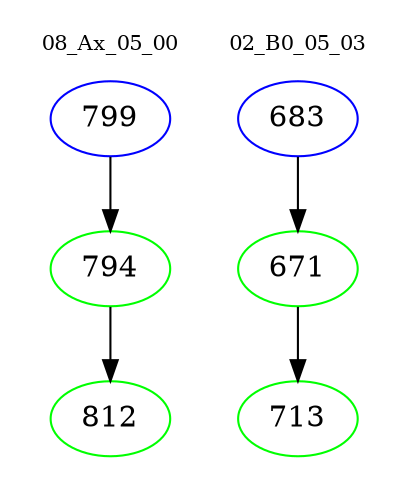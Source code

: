 digraph{
subgraph cluster_0 {
color = white
label = "08_Ax_05_00";
fontsize=10;
T0_799 [label="799", color="blue"]
T0_799 -> T0_794 [color="black"]
T0_794 [label="794", color="green"]
T0_794 -> T0_812 [color="black"]
T0_812 [label="812", color="green"]
}
subgraph cluster_1 {
color = white
label = "02_B0_05_03";
fontsize=10;
T1_683 [label="683", color="blue"]
T1_683 -> T1_671 [color="black"]
T1_671 [label="671", color="green"]
T1_671 -> T1_713 [color="black"]
T1_713 [label="713", color="green"]
}
}
